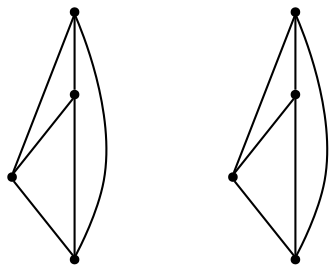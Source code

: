graph {
  node [shape=point,comment="{\"directed\":false,\"doi\":\"10.1007/978-3-030-04414-5_5\",\"figure\":\"2 (5)\"}"]

  v0 [pos="1504.9314389055262,676.4402100737664"]
  v1 [pos="1525.327328499502,737.6659492136346"]
  v2 [pos="1484.5229588048462,737.6659492136345"]
  v3 [pos="1568.6790820013453,688.7086818474977"]
  v4 [pos="1504.9314389055262,799.1207310269469"]
  v5 [pos="1504.9314389055262,725.5140971686918"]
  v6 [pos="1441.179598974139,688.7086818474977"]
  v7 [pos="1504.9261610668573,702.335767102853"]

  v0 -- v1 [id="-1",pos="1504.9314389055262,676.4402100737664 1515.724809748733,658.4084726954774 1538.0700340814471,650.9657303860312 1557.518933164857,658.9168558643242 1579.2724036824743,667.8098414422997 1589.6865332025309,692.6426582711439 1580.7976354693762,714.3958621856135 1571.9087377362218,736.1365393353224 1547.0713561370915,746.55893479161 1525.327328499502,737.6659492136346"]
  v2 -- v7 [id="-2",pos="1484.5229588048462,737.6659492136345 1504.9261610668573,702.335767102853 1504.9261610668573,702.335767102853 1504.9261610668573,702.335767102853"]
  v7 -- v1 [id="-3",pos="1504.9261610668573,702.335767102853 1525.327328499502,737.6659492136346 1525.327328499502,737.6659492136346 1525.327328499502,737.6659492136346"]
  v4 -- v5 [id="-4",pos="1504.9314389055262,799.1207310269469 1504.9314389055262,725.5140971686918 1504.9314389055262,725.5140971686918 1504.9314389055262,725.5140971686918"]
  v4 -- v6 [id="-5",pos="1504.9314389055262,799.1207310269469 1441.179598974139,688.7086818474977 1441.179598974139,688.7086818474977 1441.179598974139,688.7086818474977"]
  v5 -- v3 [id="-6",pos="1504.9314389055262,725.5140971686918 1568.6790820013453,688.7086818474977 1568.6790820013453,688.7086818474977 1568.6790820013453,688.7086818474977"]
  v5 -- v6 [id="-7",pos="1504.9314389055262,725.5140971686918 1441.179598974139,688.7086818474977 1441.179598974139,688.7086818474977 1441.179598974139,688.7086818474977"]
  v1 -- v2 [id="-8",pos="1525.327328499502,737.6659492136346 1484.5229588048462,737.6659492136345 1484.5229588048462,737.6659492136345 1484.5229588048462,737.6659492136345"]
  v3 -- v4 [id="-9",pos="1568.6790820013453,688.7086818474977 1504.9314389055262,799.1207310269469 1504.9314389055262,799.1207310269469 1504.9314389055262,799.1207310269469"]
  v6 -- v3 [id="-10",pos="1441.179598974139,688.7086818474977 1568.6790820013453,688.7086818474977 1568.6790820013453,688.7086818474977 1568.6790820013453,688.7086818474977"]
  v0 -- v2 [id="-11",pos="1504.9314389055262,676.4402100737664 1494.1254775556154,658.4084726954774 1471.7802532229014,650.9657303860312 1452.3313541394914,658.9168558643242 1430.577883621874,667.8098414422997 1420.1637541018176,692.6426582711439 1429.052651834972,714.3958621856135 1437.9415495681267,736.1365393353224 1462.7789311672568,746.55893479161 1484.5229588048462,737.6659492136345"]
  v7 -- v0 [id="-12",pos="1504.9261610668573,702.335767102853 1504.9314389055262,676.4402100737664 1504.9314389055262,676.4402100737664 1504.9314389055262,676.4402100737664"]
}